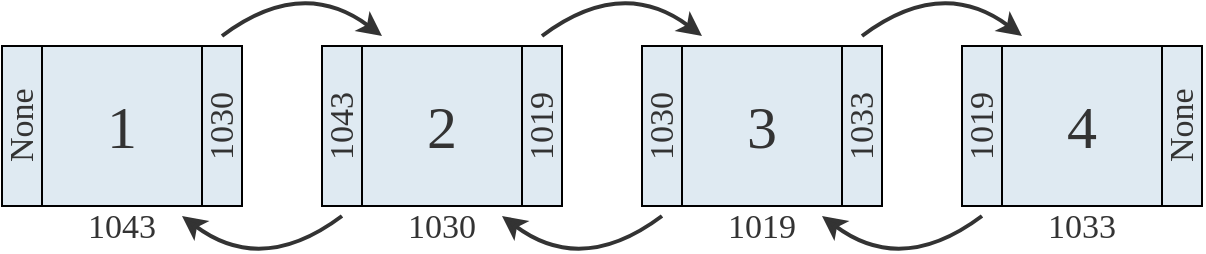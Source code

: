 <mxfile version="27.0.2">
  <diagram name="Page-1" id="U5NtGZiyekHBoTBBQOQD">
    <mxGraphModel dx="908" dy="645" grid="1" gridSize="10" guides="1" tooltips="1" connect="1" arrows="1" fold="1" page="1" pageScale="1" pageWidth="850" pageHeight="1100" math="0" shadow="0">
      <root>
        <mxCell id="0" />
        <mxCell id="1" parent="0" />
        <mxCell id="MkNmEWkXkaIxQlCllt7I-1" value="" style="group" vertex="1" connectable="0" parent="1">
          <mxGeometry x="120" y="155" width="100" height="100" as="geometry" />
        </mxCell>
        <mxCell id="MkNmEWkXkaIxQlCllt7I-2" value="" style="group;fontFamily=Cascadia Code;" vertex="1" connectable="0" parent="MkNmEWkXkaIxQlCllt7I-1">
          <mxGeometry width="100" height="80" as="geometry" />
        </mxCell>
        <mxCell id="MkNmEWkXkaIxQlCllt7I-3" value="&lt;font style=&quot;font-size: 30px; color: light-dark(rgb(51, 51, 51), rgb(51, 51, 51));&quot; face=&quot;Cascadia Code&quot;&gt;1&lt;/font&gt;" style="rounded=0;whiteSpace=wrap;html=1;fillColor=#DFEAF2;" vertex="1" parent="MkNmEWkXkaIxQlCllt7I-2">
          <mxGeometry width="80" height="80" as="geometry" />
        </mxCell>
        <mxCell id="MkNmEWkXkaIxQlCllt7I-4" value="1030" style="rounded=0;fillColor=#DFEAF2;textDirection=vertical-rl;rotation=-180;labelPosition=center;verticalLabelPosition=middle;align=center;verticalAlign=middle;labelBackgroundColor=none;labelBorderColor=none;textShadow=0;html=1;whiteSpace=wrap;spacingLeft=0;spacingRight=2;fontFamily=Cascadia Code;fontColor=light-dark(#333333,#333333);fontSize=17;" vertex="1" parent="MkNmEWkXkaIxQlCllt7I-2">
          <mxGeometry x="80" width="20" height="80" as="geometry" />
        </mxCell>
        <mxCell id="MkNmEWkXkaIxQlCllt7I-5" value="&lt;font style=&quot;font-size: 17px;&quot;&gt;1043&lt;/font&gt;" style="text;html=1;align=center;verticalAlign=middle;whiteSpace=wrap;rounded=0;fontFamily=Cascadia Code;fontColor=light-dark(#333333,#333333);fontSize=18;" vertex="1" parent="MkNmEWkXkaIxQlCllt7I-1">
          <mxGeometry y="80" width="80" height="20" as="geometry" />
        </mxCell>
        <mxCell id="MkNmEWkXkaIxQlCllt7I-6" value="" style="group" vertex="1" connectable="0" parent="1">
          <mxGeometry x="280" y="155" width="100" height="100" as="geometry" />
        </mxCell>
        <mxCell id="MkNmEWkXkaIxQlCllt7I-7" value="" style="group;fontFamily=Cascadia Code;" vertex="1" connectable="0" parent="MkNmEWkXkaIxQlCllt7I-6">
          <mxGeometry width="100" height="80" as="geometry" />
        </mxCell>
        <mxCell id="MkNmEWkXkaIxQlCllt7I-8" value="&lt;font style=&quot;font-size: 30px; color: light-dark(rgb(51, 51, 51), rgb(51, 51, 51));&quot; face=&quot;Cascadia Code&quot;&gt;2&lt;/font&gt;" style="rounded=0;whiteSpace=wrap;html=1;fillColor=#DFEAF2;" vertex="1" parent="MkNmEWkXkaIxQlCllt7I-7">
          <mxGeometry width="80" height="80" as="geometry" />
        </mxCell>
        <mxCell id="MkNmEWkXkaIxQlCllt7I-9" value="1019" style="rounded=0;fillColor=#DFEAF2;textDirection=vertical-rl;rotation=-180;labelPosition=center;verticalLabelPosition=middle;align=center;verticalAlign=middle;labelBackgroundColor=none;labelBorderColor=none;textShadow=0;html=1;whiteSpace=wrap;spacingLeft=0;spacingRight=2;fontFamily=Cascadia Code;fontColor=light-dark(#333333,#333333);fontSize=17;" vertex="1" parent="MkNmEWkXkaIxQlCllt7I-7">
          <mxGeometry x="80" width="20" height="80" as="geometry" />
        </mxCell>
        <mxCell id="MkNmEWkXkaIxQlCllt7I-10" value="&lt;font style=&quot;font-size: 17px;&quot;&gt;1030&lt;/font&gt;" style="text;html=1;align=center;verticalAlign=middle;whiteSpace=wrap;rounded=0;fontFamily=Cascadia Code;fontColor=light-dark(#333333,#333333);fontSize=18;" vertex="1" parent="MkNmEWkXkaIxQlCllt7I-6">
          <mxGeometry y="80" width="80" height="20" as="geometry" />
        </mxCell>
        <mxCell id="MkNmEWkXkaIxQlCllt7I-11" value="" style="group" vertex="1" connectable="0" parent="1">
          <mxGeometry x="440" y="155" width="100" height="100" as="geometry" />
        </mxCell>
        <mxCell id="MkNmEWkXkaIxQlCllt7I-12" value="" style="group;fontFamily=Cascadia Code;" vertex="1" connectable="0" parent="MkNmEWkXkaIxQlCllt7I-11">
          <mxGeometry width="100" height="80" as="geometry" />
        </mxCell>
        <mxCell id="MkNmEWkXkaIxQlCllt7I-13" value="&lt;font style=&quot;font-size: 30px; color: light-dark(rgb(51, 51, 51), rgb(51, 51, 51));&quot; face=&quot;Cascadia Code&quot;&gt;3&lt;/font&gt;" style="rounded=0;whiteSpace=wrap;html=1;fillColor=#DFEAF2;" vertex="1" parent="MkNmEWkXkaIxQlCllt7I-12">
          <mxGeometry width="80" height="80" as="geometry" />
        </mxCell>
        <mxCell id="MkNmEWkXkaIxQlCllt7I-14" value="1033" style="rounded=0;fillColor=#DFEAF2;textDirection=vertical-rl;rotation=-180;labelPosition=center;verticalLabelPosition=middle;align=center;verticalAlign=middle;labelBackgroundColor=none;labelBorderColor=none;textShadow=0;html=1;whiteSpace=wrap;spacingLeft=0;spacingRight=2;fontFamily=Cascadia Code;fontColor=light-dark(#333333,#333333);fontSize=17;" vertex="1" parent="MkNmEWkXkaIxQlCllt7I-12">
          <mxGeometry x="80" width="20" height="80" as="geometry" />
        </mxCell>
        <mxCell id="MkNmEWkXkaIxQlCllt7I-15" value="&lt;font style=&quot;font-size: 17px;&quot;&gt;1019&lt;/font&gt;" style="text;html=1;align=center;verticalAlign=middle;whiteSpace=wrap;rounded=0;fontFamily=Cascadia Code;fontColor=light-dark(#333333,#333333);fontSize=18;" vertex="1" parent="MkNmEWkXkaIxQlCllt7I-11">
          <mxGeometry y="80" width="80" height="20" as="geometry" />
        </mxCell>
        <mxCell id="MkNmEWkXkaIxQlCllt7I-16" value="" style="group" vertex="1" connectable="0" parent="1">
          <mxGeometry x="600" y="155" width="100" height="100" as="geometry" />
        </mxCell>
        <mxCell id="MkNmEWkXkaIxQlCllt7I-17" value="" style="group;fontFamily=Cascadia Code;" vertex="1" connectable="0" parent="MkNmEWkXkaIxQlCllt7I-16">
          <mxGeometry width="100" height="80" as="geometry" />
        </mxCell>
        <mxCell id="MkNmEWkXkaIxQlCllt7I-18" value="&lt;font style=&quot;font-size: 30px; color: light-dark(rgb(51, 51, 51), rgb(51, 51, 51));&quot; face=&quot;Cascadia Code&quot;&gt;4&lt;/font&gt;" style="rounded=0;whiteSpace=wrap;html=1;fillColor=#DFEAF2;" vertex="1" parent="MkNmEWkXkaIxQlCllt7I-17">
          <mxGeometry width="80" height="80" as="geometry" />
        </mxCell>
        <mxCell id="MkNmEWkXkaIxQlCllt7I-19" value="None" style="rounded=0;fillColor=#DFEAF2;textDirection=vertical-rl;rotation=-180;labelPosition=center;verticalLabelPosition=middle;align=center;verticalAlign=middle;labelBackgroundColor=none;labelBorderColor=none;textShadow=0;html=1;whiteSpace=wrap;spacingLeft=0;spacingRight=2;fontFamily=Cascadia Code;fontColor=light-dark(#333333,#333333);fontSize=17;" vertex="1" parent="MkNmEWkXkaIxQlCllt7I-17">
          <mxGeometry x="80" width="20" height="80" as="geometry" />
        </mxCell>
        <mxCell id="MkNmEWkXkaIxQlCllt7I-20" value="&lt;font style=&quot;font-size: 17px;&quot;&gt;1033&lt;/font&gt;" style="text;html=1;align=center;verticalAlign=middle;whiteSpace=wrap;rounded=0;fontFamily=Cascadia Code;fontColor=light-dark(#333333,#333333);fontSize=18;" vertex="1" parent="MkNmEWkXkaIxQlCllt7I-16">
          <mxGeometry y="80" width="80" height="20" as="geometry" />
        </mxCell>
        <mxCell id="MkNmEWkXkaIxQlCllt7I-21" value="" style="endArrow=classic;html=1;rounded=0;curved=1;strokeWidth=2;strokeColor=#333333;" edge="1" parent="1">
          <mxGeometry width="50" height="50" relative="1" as="geometry">
            <mxPoint x="210" y="150" as="sourcePoint" />
            <mxPoint x="290" y="150" as="targetPoint" />
            <Array as="points">
              <mxPoint x="250" y="120" />
            </Array>
          </mxGeometry>
        </mxCell>
        <mxCell id="MkNmEWkXkaIxQlCllt7I-24" value="None" style="rounded=0;fillColor=#DFEAF2;textDirection=vertical-rl;rotation=-180;labelPosition=center;verticalLabelPosition=middle;align=center;verticalAlign=middle;labelBackgroundColor=none;labelBorderColor=none;textShadow=0;html=1;whiteSpace=wrap;spacingLeft=0;spacingRight=2;fontFamily=Cascadia Code;fontColor=light-dark(#333333,#333333);fontSize=17;" vertex="1" parent="1">
          <mxGeometry x="100" y="155" width="20" height="80" as="geometry" />
        </mxCell>
        <mxCell id="MkNmEWkXkaIxQlCllt7I-26" value="1043" style="rounded=0;fillColor=#DFEAF2;textDirection=vertical-rl;rotation=-180;labelPosition=center;verticalLabelPosition=middle;align=center;verticalAlign=middle;labelBackgroundColor=none;labelBorderColor=none;textShadow=0;html=1;whiteSpace=wrap;spacingLeft=0;spacingRight=2;fontFamily=Cascadia Code;fontColor=light-dark(#333333,#333333);fontSize=17;" vertex="1" parent="1">
          <mxGeometry x="260" y="155" width="20" height="80" as="geometry" />
        </mxCell>
        <mxCell id="MkNmEWkXkaIxQlCllt7I-27" value="1030" style="rounded=0;fillColor=#DFEAF2;textDirection=vertical-rl;rotation=-180;labelPosition=center;verticalLabelPosition=middle;align=center;verticalAlign=middle;labelBackgroundColor=none;labelBorderColor=none;textShadow=0;html=1;whiteSpace=wrap;spacingLeft=0;spacingRight=2;fontFamily=Cascadia Code;fontColor=light-dark(#333333,#333333);fontSize=17;" vertex="1" parent="1">
          <mxGeometry x="420" y="155" width="20" height="80" as="geometry" />
        </mxCell>
        <mxCell id="MkNmEWkXkaIxQlCllt7I-28" value="1019" style="rounded=0;fillColor=#DFEAF2;textDirection=vertical-rl;rotation=-180;labelPosition=center;verticalLabelPosition=middle;align=center;verticalAlign=middle;labelBackgroundColor=none;labelBorderColor=none;textShadow=0;html=1;whiteSpace=wrap;spacingLeft=0;spacingRight=2;fontFamily=Cascadia Code;fontColor=light-dark(#333333,#333333);fontSize=17;" vertex="1" parent="1">
          <mxGeometry x="580" y="155" width="20" height="80" as="geometry" />
        </mxCell>
        <mxCell id="MkNmEWkXkaIxQlCllt7I-30" value="" style="endArrow=classic;html=1;rounded=0;curved=1;strokeWidth=2;strokeColor=#333333;" edge="1" parent="1">
          <mxGeometry width="50" height="50" relative="1" as="geometry">
            <mxPoint x="270" y="240" as="sourcePoint" />
            <mxPoint x="190" y="240" as="targetPoint" />
            <Array as="points">
              <mxPoint x="230" y="270" />
            </Array>
          </mxGeometry>
        </mxCell>
        <mxCell id="MkNmEWkXkaIxQlCllt7I-31" value="" style="endArrow=classic;html=1;rounded=0;curved=1;strokeWidth=2;strokeColor=#333333;" edge="1" parent="1">
          <mxGeometry width="50" height="50" relative="1" as="geometry">
            <mxPoint x="370" y="150" as="sourcePoint" />
            <mxPoint x="450" y="150" as="targetPoint" />
            <Array as="points">
              <mxPoint x="410" y="120" />
            </Array>
          </mxGeometry>
        </mxCell>
        <mxCell id="MkNmEWkXkaIxQlCllt7I-32" value="" style="endArrow=classic;html=1;rounded=0;curved=1;strokeWidth=2;strokeColor=#333333;" edge="1" parent="1">
          <mxGeometry width="50" height="50" relative="1" as="geometry">
            <mxPoint x="430" y="240" as="sourcePoint" />
            <mxPoint x="350" y="240" as="targetPoint" />
            <Array as="points">
              <mxPoint x="390" y="270" />
            </Array>
          </mxGeometry>
        </mxCell>
        <mxCell id="MkNmEWkXkaIxQlCllt7I-33" value="" style="endArrow=classic;html=1;rounded=0;curved=1;strokeWidth=2;strokeColor=#333333;" edge="1" parent="1">
          <mxGeometry width="50" height="50" relative="1" as="geometry">
            <mxPoint x="530" y="150" as="sourcePoint" />
            <mxPoint x="610" y="150" as="targetPoint" />
            <Array as="points">
              <mxPoint x="570" y="120" />
            </Array>
          </mxGeometry>
        </mxCell>
        <mxCell id="MkNmEWkXkaIxQlCllt7I-34" value="" style="endArrow=classic;html=1;rounded=0;curved=1;strokeWidth=2;strokeColor=#333333;" edge="1" parent="1">
          <mxGeometry width="50" height="50" relative="1" as="geometry">
            <mxPoint x="590" y="240" as="sourcePoint" />
            <mxPoint x="510" y="240" as="targetPoint" />
            <Array as="points">
              <mxPoint x="550" y="270" />
            </Array>
          </mxGeometry>
        </mxCell>
      </root>
    </mxGraphModel>
  </diagram>
</mxfile>
